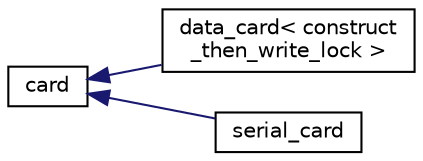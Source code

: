 digraph "Graphical Class Hierarchy"
{
 // LATEX_PDF_SIZE
  edge [fontname="Helvetica",fontsize="10",labelfontname="Helvetica",labelfontsize="10"];
  node [fontname="Helvetica",fontsize="10",shape=record];
  rankdir="LR";
  Node0 [label="card",height=0.2,width=0.4,color="black", fillcolor="white", style="filled",URL="$classcard.html",tooltip="Base class for all cards."];
  Node0 -> Node1 [dir="back",color="midnightblue",fontsize="10",style="solid",fontname="Helvetica"];
  Node1 [label="data_card\< construct\l_then_write_lock \>",height=0.2,width=0.4,color="black", fillcolor="white", style="filled",URL="$classdata__card.html",tooltip="A card that holds a fixed amount of data."];
  Node0 -> Node2 [dir="back",color="midnightblue",fontsize="10",style="solid",fontname="Helvetica"];
  Node2 [label="serial_card",height=0.2,width=0.4,color="black", fillcolor="white", style="filled",URL="$classserial__card.html",tooltip="A card that emulates a 6850 ACIA."];
}
